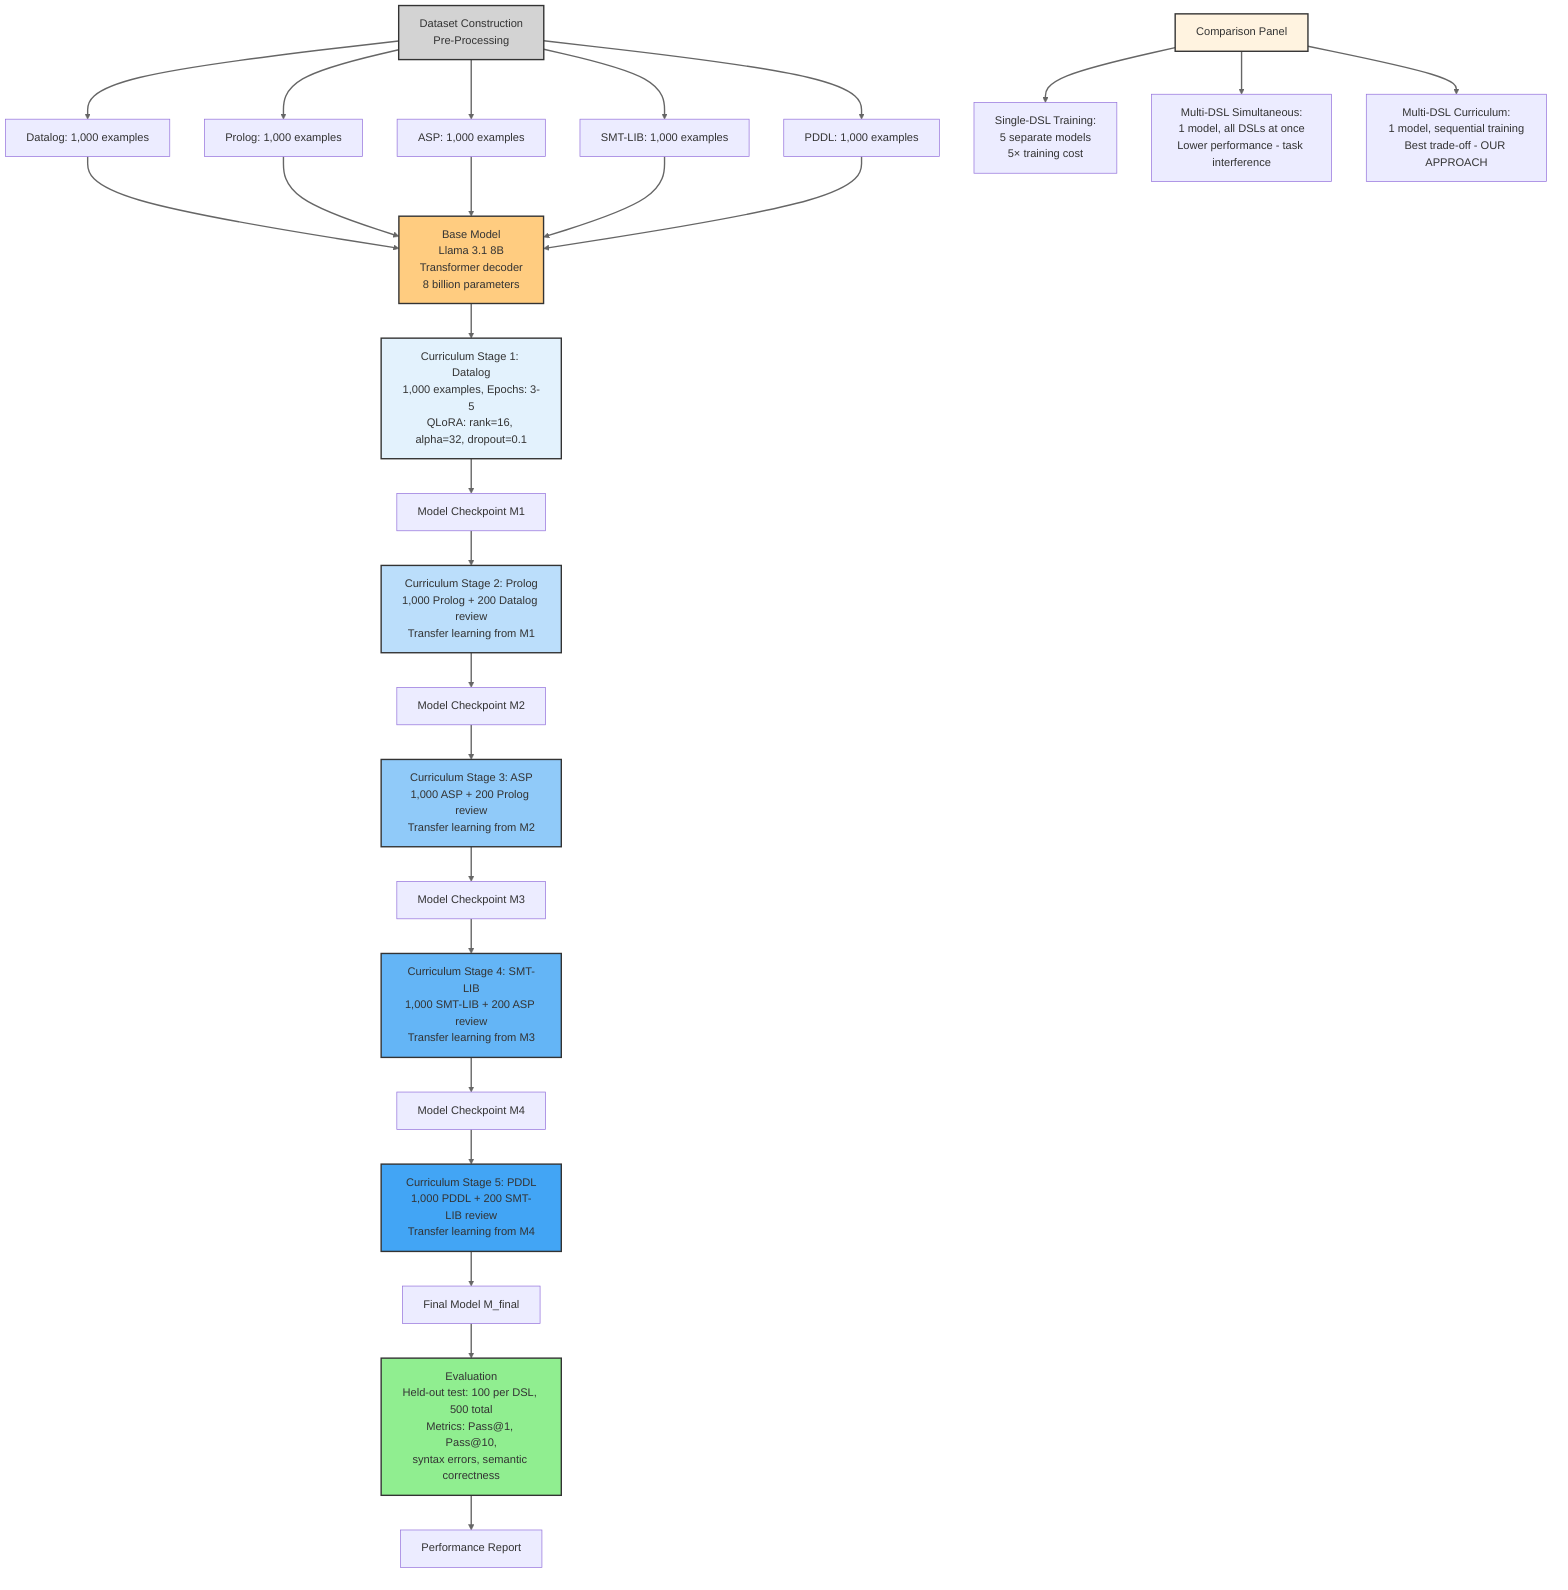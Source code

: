 flowchart TD
    A[Dataset Construction<br/>Pre-Processing] --> A1[Datalog: 1,000 examples]
    A --> A2[Prolog: 1,000 examples]
    A --> A3[ASP: 1,000 examples]
    A --> A4[SMT-LIB: 1,000 examples]
    A --> A5[PDDL: 1,000 examples]

    A1 --> B[Base Model<br/>Llama 3.1 8B<br/>Transformer decoder<br/>8 billion parameters]
    A2 --> B
    A3 --> B
    A4 --> B
    A5 --> B

    B --> C1[Curriculum Stage 1: Datalog<br/>1,000 examples, Epochs: 3-5<br/>QLoRA: rank=16, alpha=32, dropout=0.1]
    C1 --> C2[Model Checkpoint M1]

    C2 --> D1[Curriculum Stage 2: Prolog<br/>1,000 Prolog + 200 Datalog review<br/>Transfer learning from M1]
    D1 --> D2[Model Checkpoint M2]

    D2 --> E1[Curriculum Stage 3: ASP<br/>1,000 ASP + 200 Prolog review<br/>Transfer learning from M2]
    E1 --> E2[Model Checkpoint M3]

    E2 --> F1[Curriculum Stage 4: SMT-LIB<br/>1,000 SMT-LIB + 200 ASP review<br/>Transfer learning from M3]
    F1 --> F2[Model Checkpoint M4]

    F2 --> G1[Curriculum Stage 5: PDDL<br/>1,000 PDDL + 200 SMT-LIB review<br/>Transfer learning from M4]
    G1 --> G2[Final Model M_final]

    G2 --> H[Evaluation<br/>Held-out test: 100 per DSL, 500 total<br/>Metrics: Pass@1, Pass@10,<br/>syntax errors, semantic correctness]

    H --> I[Performance Report]

    J[Comparison Panel] --> J1[Single-DSL Training:<br/>5 separate models<br/>5× training cost]
    J --> J2[Multi-DSL Simultaneous:<br/>1 model, all DSLs at once<br/>Lower performance - task interference]
    J --> J3[Multi-DSL Curriculum:<br/>1 model, sequential training<br/>Best trade-off - OUR APPROACH]

    style A fill:#D3D3D3,stroke:#333,stroke-width:2px
    style B fill:#FFCC80,stroke:#333,stroke-width:2px
    style C1 fill:#E3F2FD,stroke:#333,stroke-width:2px
    style D1 fill:#BBDEFB,stroke:#333,stroke-width:2px
    style E1 fill:#90CAF9,stroke:#333,stroke-width:2px
    style F1 fill:#64B5F6,stroke:#333,stroke-width:2px
    style G1 fill:#42A5F5,stroke:#333,stroke-width:2px
    style H fill:#90EE90,stroke:#333,stroke-width:2px
    style J fill:#FFF3E0,stroke:#333,stroke-width:2px

    linkStyle default stroke:#666,stroke-width:2px